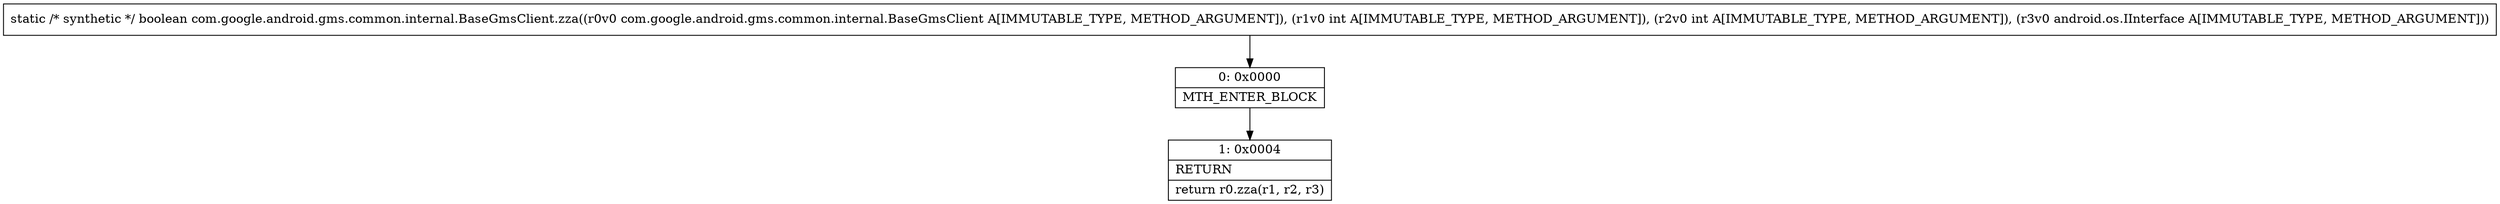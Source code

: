 digraph "CFG forcom.google.android.gms.common.internal.BaseGmsClient.zza(Lcom\/google\/android\/gms\/common\/internal\/BaseGmsClient;IILandroid\/os\/IInterface;)Z" {
Node_0 [shape=record,label="{0\:\ 0x0000|MTH_ENTER_BLOCK\l}"];
Node_1 [shape=record,label="{1\:\ 0x0004|RETURN\l|return r0.zza(r1, r2, r3)\l}"];
MethodNode[shape=record,label="{static \/* synthetic *\/ boolean com.google.android.gms.common.internal.BaseGmsClient.zza((r0v0 com.google.android.gms.common.internal.BaseGmsClient A[IMMUTABLE_TYPE, METHOD_ARGUMENT]), (r1v0 int A[IMMUTABLE_TYPE, METHOD_ARGUMENT]), (r2v0 int A[IMMUTABLE_TYPE, METHOD_ARGUMENT]), (r3v0 android.os.IInterface A[IMMUTABLE_TYPE, METHOD_ARGUMENT])) }"];
MethodNode -> Node_0;
Node_0 -> Node_1;
}

